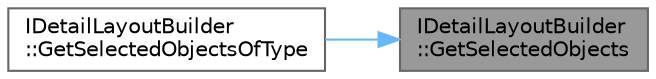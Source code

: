 digraph "IDetailLayoutBuilder::GetSelectedObjects"
{
 // INTERACTIVE_SVG=YES
 // LATEX_PDF_SIZE
  bgcolor="transparent";
  edge [fontname=Helvetica,fontsize=10,labelfontname=Helvetica,labelfontsize=10];
  node [fontname=Helvetica,fontsize=10,shape=box,height=0.2,width=0.4];
  rankdir="RL";
  Node1 [id="Node000001",label="IDetailLayoutBuilder\l::GetSelectedObjects",height=0.2,width=0.4,color="gray40", fillcolor="grey60", style="filled", fontcolor="black",tooltip="Get the root objects observed by this layout."];
  Node1 -> Node2 [id="edge1_Node000001_Node000002",dir="back",color="steelblue1",style="solid",tooltip=" "];
  Node2 [id="Node000002",label="IDetailLayoutBuilder\l::GetSelectedObjectsOfType",height=0.2,width=0.4,color="grey40", fillcolor="white", style="filled",URL="$d7/de5/classIDetailLayoutBuilder.html#a4f99a4feb15f5334ec6b59b7774be28c",tooltip="Get the root objects (of ObjectType) observed by this layout."];
}

